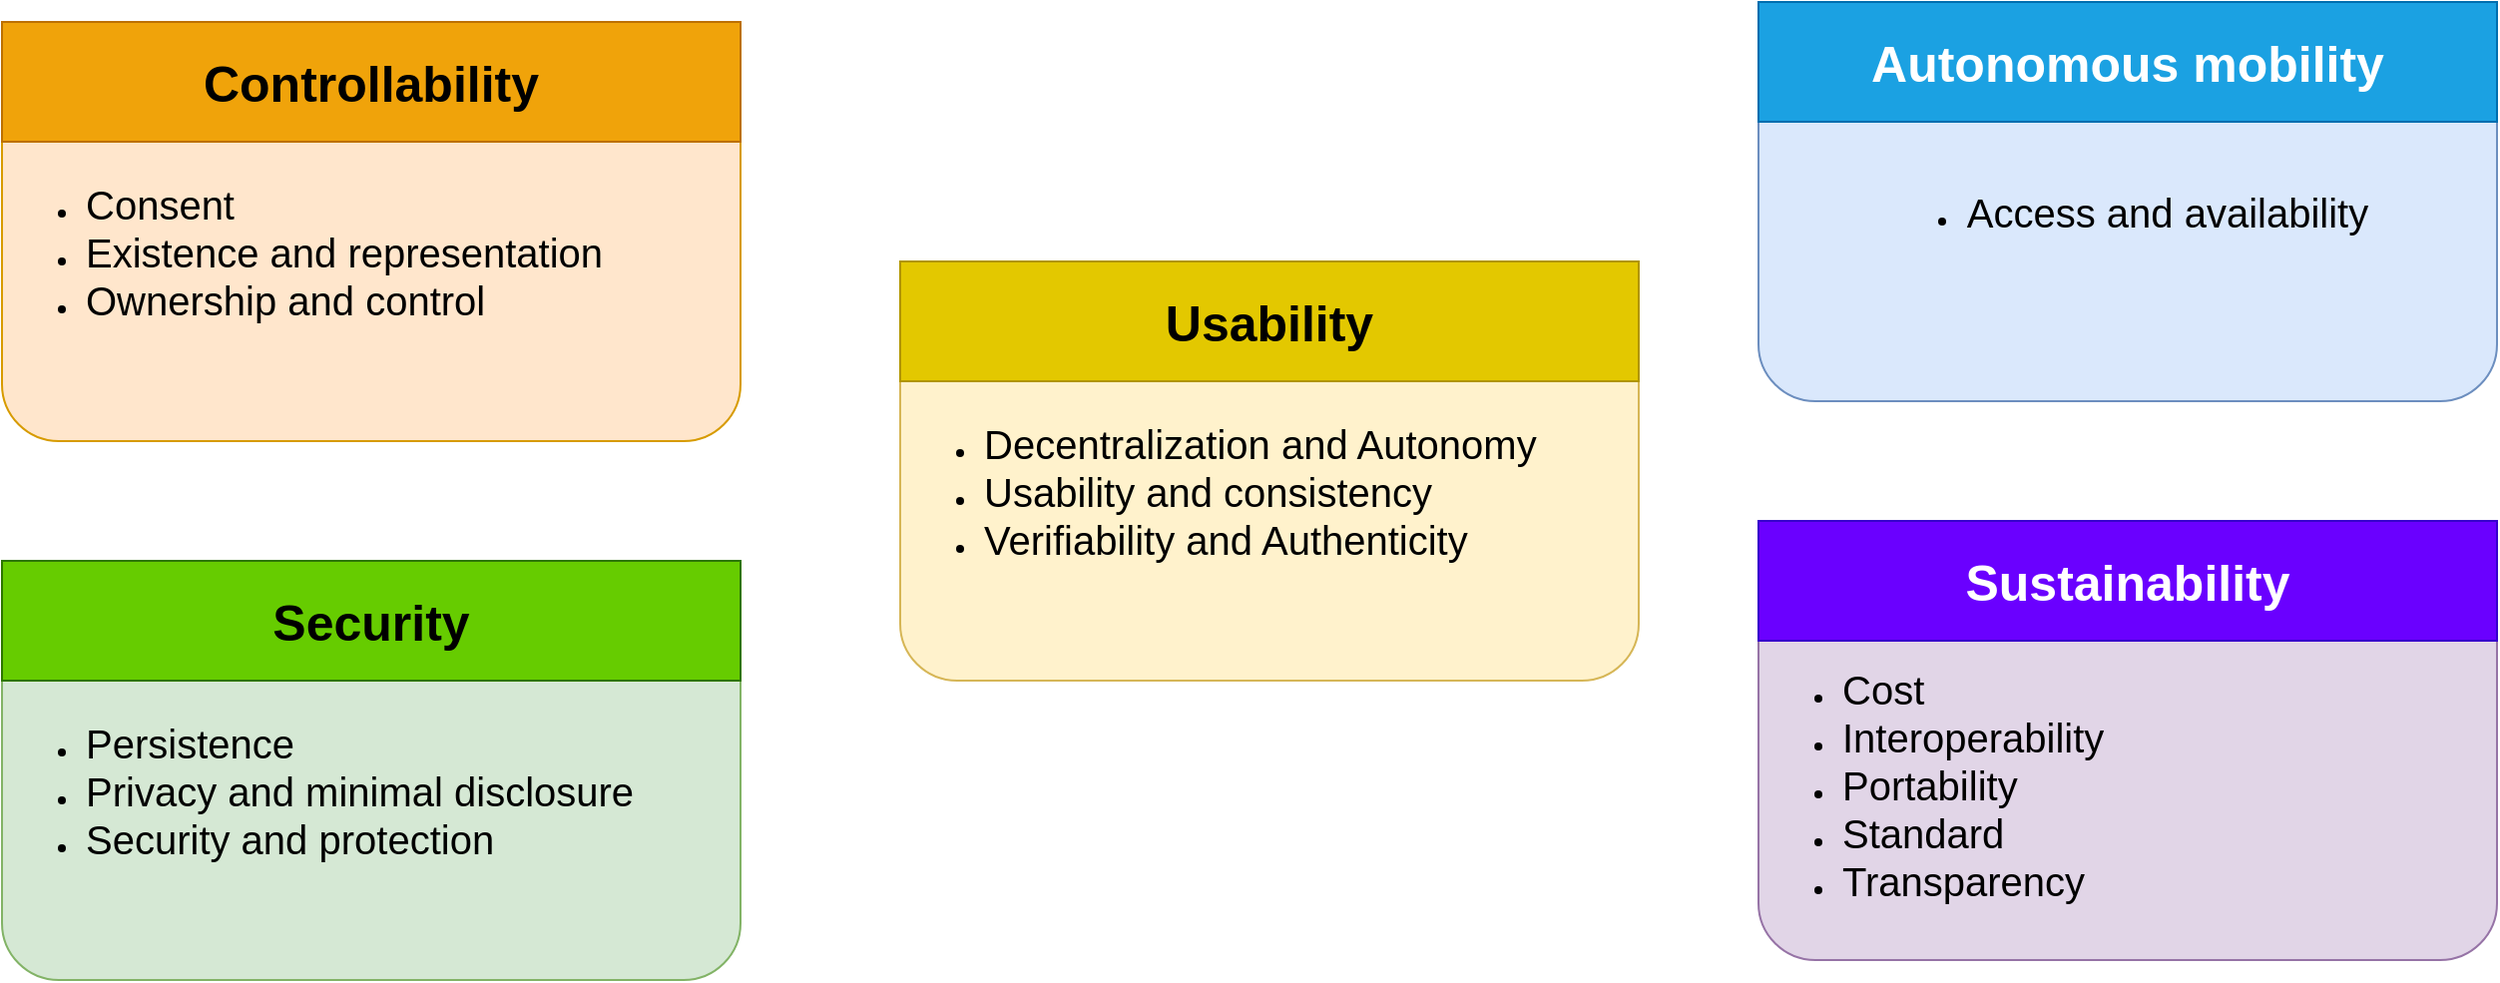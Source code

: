<mxfile version="26.0.10">
  <diagram name="Page-1" id="kH82kSOfV5iwdPesmQLd">
    <mxGraphModel dx="1985" dy="2183" grid="1" gridSize="10" guides="1" tooltips="1" connect="1" arrows="1" fold="1" page="1" pageScale="1" pageWidth="850" pageHeight="1100" math="0" shadow="0">
      <root>
        <mxCell id="0" />
        <mxCell id="1" parent="0" />
        <mxCell id="nYdyaAWLwa4pEy-mxrw9-2" value="&lt;div align=&quot;left&quot;&gt;&lt;ul&gt;&lt;li&gt;&lt;font style=&quot;font-size: 20px;&quot;&gt;Consent&lt;/font&gt;&lt;/li&gt;&lt;li&gt;&lt;font style=&quot;font-size: 20px;&quot;&gt;Existence and representation&lt;/font&gt;&lt;/li&gt;&lt;li&gt;&lt;font style=&quot;font-size: 20px;&quot;&gt;Ownership and control&lt;/font&gt;&lt;/li&gt;&lt;/ul&gt;&lt;/div&gt;" style="rounded=1;whiteSpace=wrap;html=1;align=left;fillColor=#ffe6cc;strokeColor=#d79b00;" parent="1" vertex="1">
          <mxGeometry x="350" y="10" width="370" height="190" as="geometry" />
        </mxCell>
        <mxCell id="nYdyaAWLwa4pEy-mxrw9-3" value="&lt;div align=&quot;left&quot;&gt;&lt;ul&gt;&lt;li&gt;&lt;font style=&quot;font-size: 20px;&quot;&gt;Persistence&lt;/font&gt;&lt;/li&gt;&lt;li&gt;&lt;font style=&quot;font-size: 20px;&quot;&gt;Privacy and minimal disclosure&lt;/font&gt;&lt;/li&gt;&lt;li&gt;&lt;font style=&quot;font-size: 20px;&quot;&gt;Security and protection&lt;/font&gt;&lt;/li&gt;&lt;/ul&gt;&lt;/div&gt;" style="rounded=1;whiteSpace=wrap;html=1;align=left;fillColor=#d5e8d4;strokeColor=#82b366;" parent="1" vertex="1">
          <mxGeometry x="350" y="280" width="370" height="190" as="geometry" />
        </mxCell>
        <mxCell id="nYdyaAWLwa4pEy-mxrw9-6" value="&lt;div align=&quot;left&quot;&gt;&lt;ul&gt;&lt;li&gt;&lt;font style=&quot;font-size: 20px;&quot;&gt;Decentralization and Autonomy&lt;/font&gt;&lt;/li&gt;&lt;li&gt;&lt;font style=&quot;font-size: 20px;&quot;&gt;Usability and consistency&lt;/font&gt;&lt;/li&gt;&lt;li&gt;&lt;font style=&quot;font-size: 20px;&quot;&gt;Verifiability and Authenticity&lt;/font&gt;&lt;/li&gt;&lt;/ul&gt;&lt;/div&gt;" style="rounded=1;whiteSpace=wrap;html=1;align=left;fillColor=#fff2cc;strokeColor=#d6b656;" parent="1" vertex="1">
          <mxGeometry x="800" y="130" width="370" height="190" as="geometry" />
        </mxCell>
        <mxCell id="nYdyaAWLwa4pEy-mxrw9-7" value="&lt;b&gt;&lt;font style=&quot;font-size: 25px;&quot;&gt;Controllability&lt;/font&gt;&lt;/b&gt;" style="rounded=0;whiteSpace=wrap;html=1;fillColor=#f0a30a;fontColor=#000000;strokeColor=#BD7000;" parent="1" vertex="1">
          <mxGeometry x="350" y="-10" width="370" height="60" as="geometry" />
        </mxCell>
        <mxCell id="nYdyaAWLwa4pEy-mxrw9-8" value="&lt;div&gt;&lt;b&gt;&lt;font style=&quot;font-size: 25px;&quot;&gt;Usability&lt;/font&gt;&lt;/b&gt;&lt;br&gt;&lt;/div&gt;" style="rounded=0;whiteSpace=wrap;html=1;fillColor=#e3c800;fontColor=#000000;strokeColor=#B09500;" parent="1" vertex="1">
          <mxGeometry x="800" y="110" width="370" height="60" as="geometry" />
        </mxCell>
        <mxCell id="nYdyaAWLwa4pEy-mxrw9-11" value="&lt;span style=&quot;color: rgb(0, 0, 0);&quot;&gt;&lt;b&gt;&lt;font style=&quot;font-size: 25px;&quot;&gt;Security&lt;font&gt;&lt;br&gt;&lt;/font&gt;&lt;/font&gt;&lt;/b&gt;&lt;/span&gt;" style="rounded=0;whiteSpace=wrap;html=1;fillColor=#66CC00;strokeColor=#2D7600;fontColor=#ffffff;" parent="1" vertex="1">
          <mxGeometry x="350" y="260" width="370" height="60" as="geometry" />
        </mxCell>
        <mxCell id="nYdyaAWLwa4pEy-mxrw9-12" value="&lt;div&gt;&lt;ul&gt;&lt;li&gt;&lt;font style=&quot;font-size: 20px;&quot;&gt;Access and availability&lt;/font&gt;&lt;/li&gt;&lt;/ul&gt;&lt;/div&gt;" style="rounded=1;whiteSpace=wrap;html=1;fillColor=#dae8fc;strokeColor=#6c8ebf;" parent="1" vertex="1">
          <mxGeometry x="1230" y="-10" width="370" height="190" as="geometry" />
        </mxCell>
        <mxCell id="nYdyaAWLwa4pEy-mxrw9-13" value="&lt;div align=&quot;left&quot;&gt;&lt;br&gt;&lt;ul&gt;&lt;li&gt;&lt;font style=&quot;font-size: 20px;&quot;&gt;Cost&lt;/font&gt;&lt;/li&gt;&lt;li&gt;&lt;font style=&quot;font-size: 20px;&quot;&gt;Interoperability&lt;/font&gt;&lt;/li&gt;&lt;li&gt;&lt;font style=&quot;font-size: 20px;&quot;&gt;Portability&lt;/font&gt;&lt;/li&gt;&lt;li&gt;&lt;font style=&quot;font-size: 20px;&quot;&gt;Standard&lt;/font&gt;&lt;/li&gt;&lt;li&gt;&lt;font style=&quot;font-size: 20px;&quot;&gt;Transparency&lt;/font&gt;&lt;/li&gt;&lt;/ul&gt;&lt;/div&gt;" style="rounded=1;whiteSpace=wrap;html=1;align=left;fillColor=#e1d5e7;strokeColor=#9673a6;" parent="1" vertex="1">
          <mxGeometry x="1230" y="270" width="370" height="190" as="geometry" />
        </mxCell>
        <mxCell id="nYdyaAWLwa4pEy-mxrw9-14" value="&lt;b&gt;&lt;font style=&quot;font-size: 25px;&quot;&gt;Sustainability&lt;br&gt;&lt;/font&gt;&lt;/b&gt;" style="rounded=0;whiteSpace=wrap;html=1;fillColor=#6a00ff;fontColor=#ffffff;strokeColor=#3700CC;" parent="1" vertex="1">
          <mxGeometry x="1230" y="240" width="370" height="60" as="geometry" />
        </mxCell>
        <mxCell id="nYdyaAWLwa4pEy-mxrw9-15" value="&lt;font style=&quot;font-size: 25px;&quot;&gt;&lt;b&gt;Autonomous mobility&lt;/b&gt;&lt;/font&gt;" style="rounded=0;whiteSpace=wrap;html=1;fillColor=#1ba1e2;fontColor=#ffffff;strokeColor=#006EAF;" parent="1" vertex="1">
          <mxGeometry x="1230" y="-20" width="370" height="60" as="geometry" />
        </mxCell>
      </root>
    </mxGraphModel>
  </diagram>
</mxfile>
